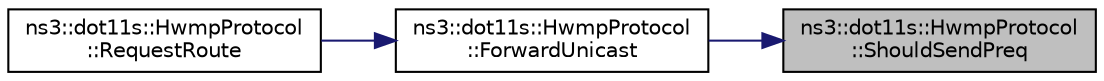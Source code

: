 digraph "ns3::dot11s::HwmpProtocol::ShouldSendPreq"
{
 // LATEX_PDF_SIZE
  edge [fontname="Helvetica",fontsize="10",labelfontname="Helvetica",labelfontsize="10"];
  node [fontname="Helvetica",fontsize="10",shape=record];
  rankdir="RL";
  Node1 [label="ns3::dot11s::HwmpProtocol\l::ShouldSendPreq",height=0.2,width=0.4,color="black", fillcolor="grey75", style="filled", fontcolor="black",tooltip="checks when the last path discovery procedure was started for a given destination."];
  Node1 -> Node2 [dir="back",color="midnightblue",fontsize="10",style="solid",fontname="Helvetica"];
  Node2 [label="ns3::dot11s::HwmpProtocol\l::ForwardUnicast",height=0.2,width=0.4,color="black", fillcolor="white", style="filled",URL="$classns3_1_1dot11s_1_1_hwmp_protocol.html#ad2284f9a590203f8c407e3ab03560edf",tooltip="Like RequestRoute, but for unicast packets."];
  Node2 -> Node3 [dir="back",color="midnightblue",fontsize="10",style="solid",fontname="Helvetica"];
  Node3 [label="ns3::dot11s::HwmpProtocol\l::RequestRoute",height=0.2,width=0.4,color="black", fillcolor="white", style="filled",URL="$classns3_1_1dot11s_1_1_hwmp_protocol.html#aedaf2770cdde104e445b870fd9b37617",tooltip="Route request, inherited from MeshL2RoutingProtocol."];
}
